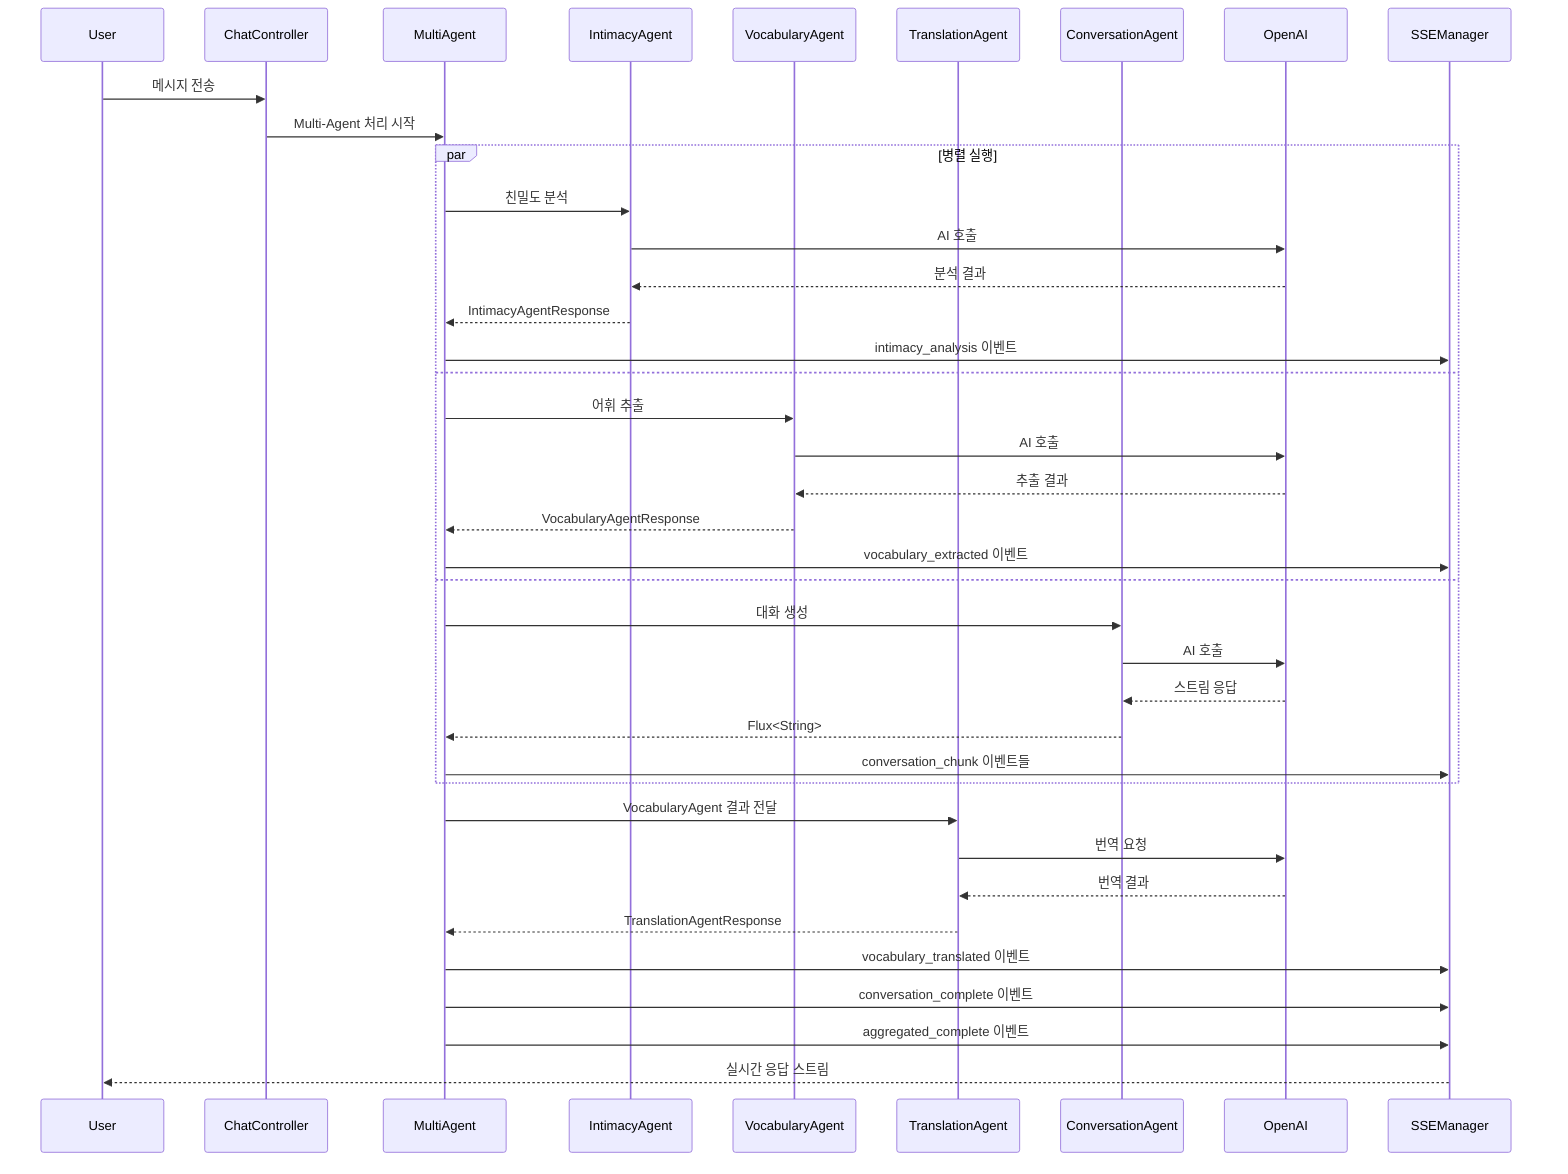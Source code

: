 sequenceDiagram
    participant User
    participant ChatController
    participant MultiAgent
    participant IntimacyAgent
    participant VocabularyAgent
    participant TranslationAgent
    participant ConversationAgent
    participant OpenAI
    participant SSEManager

    User->>ChatController: 메시지 전송
    ChatController->>MultiAgent: Multi-Agent 처리 시작
    
    par 병렬 실행
        MultiAgent->>IntimacyAgent: 친밀도 분석
        IntimacyAgent->>OpenAI: AI 호출
        OpenAI-->>IntimacyAgent: 분석 결과
        IntimacyAgent-->>MultiAgent: IntimacyAgentResponse
        MultiAgent->>SSEManager: intimacy_analysis 이벤트
    and
        MultiAgent->>VocabularyAgent: 어휘 추출
        VocabularyAgent->>OpenAI: AI 호출
        OpenAI-->>VocabularyAgent: 추출 결과
        VocabularyAgent-->>MultiAgent: VocabularyAgentResponse
        MultiAgent->>SSEManager: vocabulary_extracted 이벤트
    and
        MultiAgent->>ConversationAgent: 대화 생성
        ConversationAgent->>OpenAI: AI 호출
        OpenAI-->>ConversationAgent: 스트림 응답
        ConversationAgent-->>MultiAgent: Flux<String>
        MultiAgent->>SSEManager: conversation_chunk 이벤트들
    end

    MultiAgent->>TranslationAgent: VocabularyAgent 결과 전달
    TranslationAgent->>OpenAI: 번역 요청
    OpenAI-->>TranslationAgent: 번역 결과
    TranslationAgent-->>MultiAgent: TranslationAgentResponse
    MultiAgent->>SSEManager: vocabulary_translated 이벤트

    MultiAgent->>SSEManager: conversation_complete 이벤트
    MultiAgent->>SSEManager: aggregated_complete 이벤트
    SSEManager-->>User: 실시간 응답 스트림